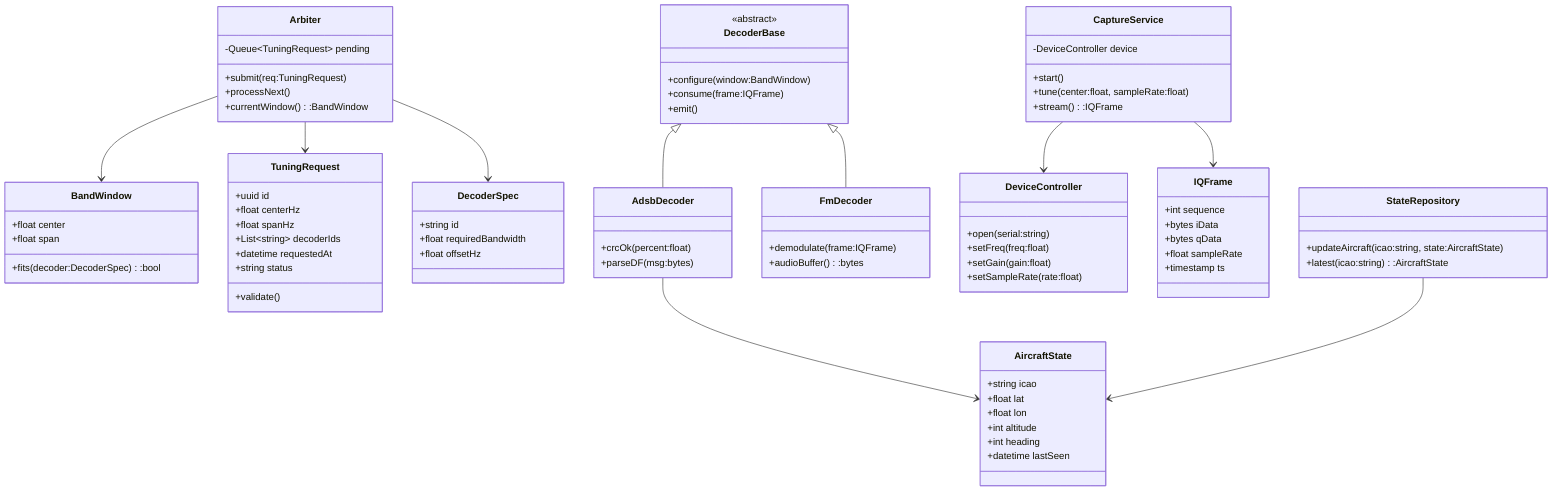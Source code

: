 classDiagram

class TuningRequest {
  +uuid id
  +float centerHz
  +float spanHz
  +List~string~ decoderIds
  +datetime requestedAt
  +string status
  +validate()
}

class Arbiter {
  -Queue~TuningRequest~ pending
  +submit(req:TuningRequest)
  +processNext()
  +currentWindow():BandWindow
}

class BandWindow {
  +float center
  +float span
  +fits(decoder:DecoderSpec):bool
}

class DecoderSpec {
  +string id
  +float requiredBandwidth
  +float offsetHz
}

class IQFrame {
  +int sequence
  +bytes iData
  +bytes qData
  +float sampleRate
  +timestamp ts
}

class DecoderBase {
  <<abstract>>
  +configure(window:BandWindow)
  +consume(frame:IQFrame)
  +emit()
}

class AdsbDecoder {
  +crcOk(percent:float)
  +parseDF(msg:bytes)
}

class FmDecoder {
  +demodulate(frame:IQFrame)
  +audioBuffer():bytes
}

class CaptureService {
  -DeviceController device
  +start()
  +tune(center:float, sampleRate:float)
  +stream():IQFrame
}

class DeviceController {
  +open(serial:string)
  +setFreq(freq:float)
  +setGain(gain:float)
  +setSampleRate(rate:float)
}

class StateRepository {
  +updateAircraft(icao:string, state:AircraftState)
  +latest(icao:string):AircraftState
}

class AircraftState {
  +string icao
  +float lat
  +float lon
  +int altitude
  +int heading
  +datetime lastSeen
}

Arbiter --> BandWindow
Arbiter --> TuningRequest
Arbiter --> DecoderSpec
CaptureService --> DeviceController
CaptureService --> IQFrame
DecoderBase <|-- AdsbDecoder
DecoderBase <|-- FmDecoder
AdsbDecoder --> AircraftState
StateRepository --> AircraftState